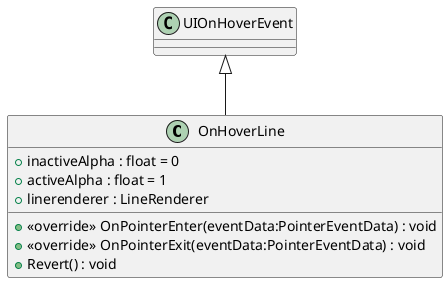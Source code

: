 @startuml
class OnHoverLine {
    + inactiveAlpha : float = 0
    + activeAlpha : float = 1
    + linerenderer : LineRenderer
    + <<override>> OnPointerEnter(eventData:PointerEventData) : void
    + <<override>> OnPointerExit(eventData:PointerEventData) : void
    + Revert() : void
}
UIOnHoverEvent <|-- OnHoverLine
@enduml
